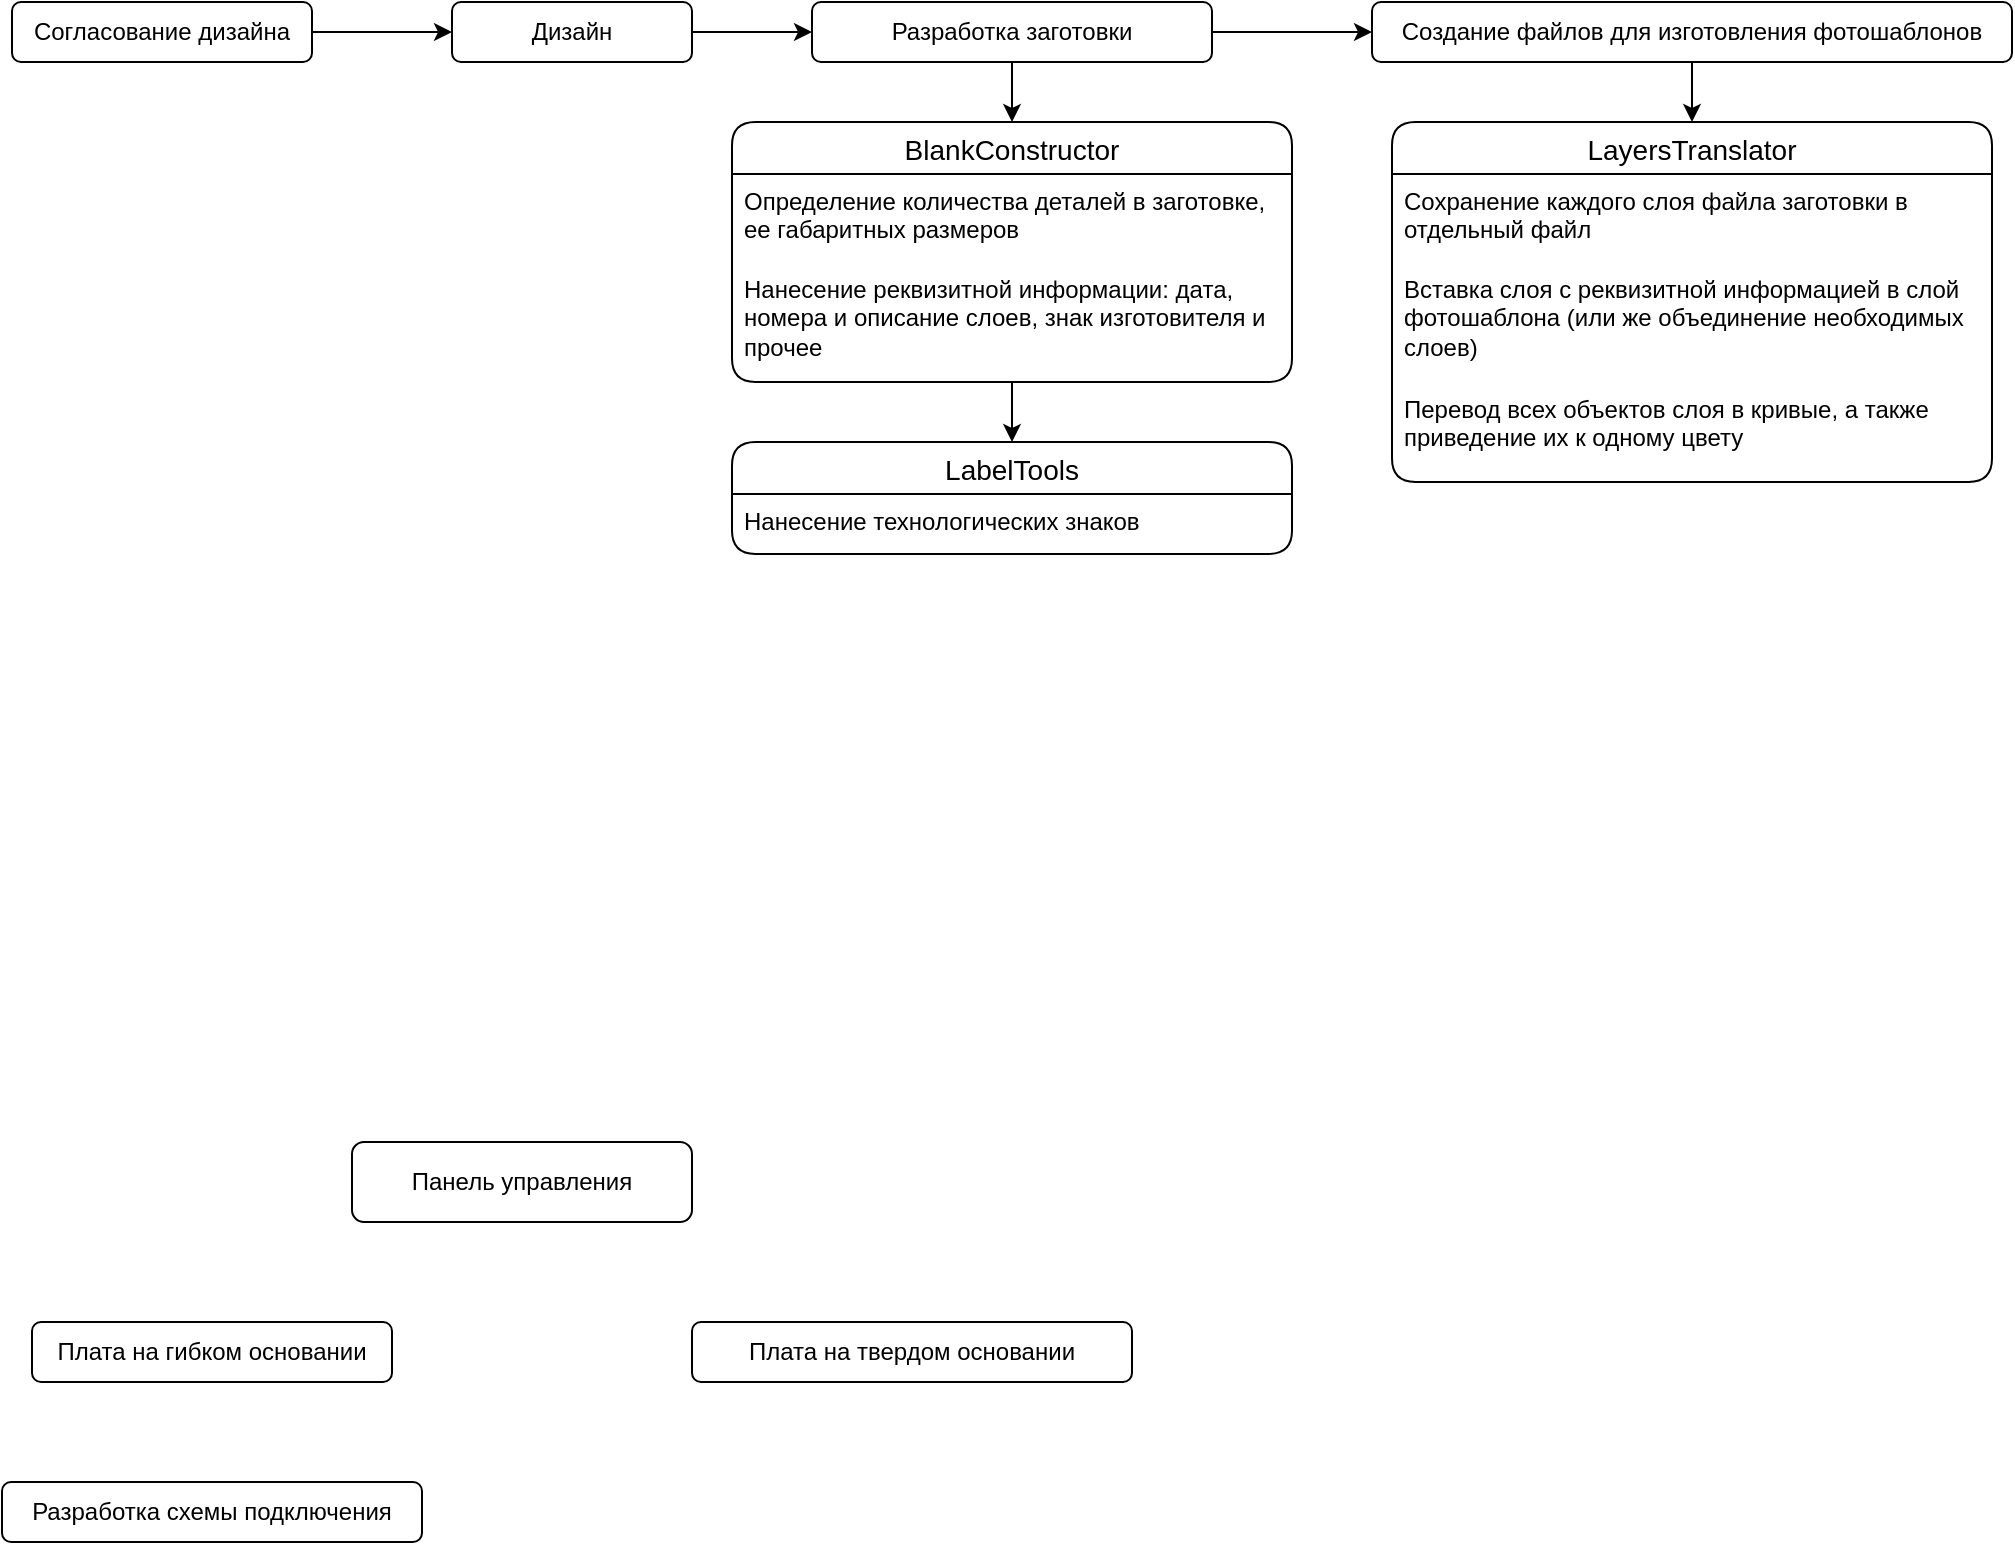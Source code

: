<mxfile version="21.7.5" type="github">
  <diagram name="Страница — 1" id="ZN9Zfw2zkkUrsZfMk1DQ">
    <mxGraphModel dx="1965" dy="452" grid="1" gridSize="10" guides="1" tooltips="1" connect="1" arrows="1" fold="1" page="1" pageScale="1" pageWidth="827" pageHeight="1169" math="0" shadow="0">
      <root>
        <mxCell id="0" />
        <mxCell id="1" parent="0" />
        <mxCell id="oUw8ndJiCr0gR4RyfcJq-4" style="edgeStyle=orthogonalEdgeStyle;rounded=0;orthogonalLoop=1;jettySize=auto;html=1;exitX=1;exitY=0.5;exitDx=0;exitDy=0;entryX=0;entryY=0.5;entryDx=0;entryDy=0;" parent="1" source="oUw8ndJiCr0gR4RyfcJq-1" target="oUw8ndJiCr0gR4RyfcJq-2" edge="1">
          <mxGeometry relative="1" as="geometry" />
        </mxCell>
        <mxCell id="oUw8ndJiCr0gR4RyfcJq-1" value="Согласование дизайна" style="rounded=1;whiteSpace=wrap;html=1;" parent="1" vertex="1">
          <mxGeometry x="-120" y="330" width="150" height="30" as="geometry" />
        </mxCell>
        <mxCell id="oUw8ndJiCr0gR4RyfcJq-7" style="edgeStyle=orthogonalEdgeStyle;rounded=0;orthogonalLoop=1;jettySize=auto;html=1;exitX=1;exitY=0.5;exitDx=0;exitDy=0;" parent="1" source="oUw8ndJiCr0gR4RyfcJq-2" target="oUw8ndJiCr0gR4RyfcJq-6" edge="1">
          <mxGeometry relative="1" as="geometry" />
        </mxCell>
        <mxCell id="oUw8ndJiCr0gR4RyfcJq-2" value="Дизайн" style="rounded=1;whiteSpace=wrap;html=1;" parent="1" vertex="1">
          <mxGeometry x="100" y="330" width="120" height="30" as="geometry" />
        </mxCell>
        <mxCell id="oUw8ndJiCr0gR4RyfcJq-9" style="edgeStyle=orthogonalEdgeStyle;rounded=0;orthogonalLoop=1;jettySize=auto;html=1;exitX=1;exitY=0.5;exitDx=0;exitDy=0;entryX=0;entryY=0.5;entryDx=0;entryDy=0;" parent="1" source="oUw8ndJiCr0gR4RyfcJq-6" target="oUw8ndJiCr0gR4RyfcJq-8" edge="1">
          <mxGeometry relative="1" as="geometry" />
        </mxCell>
        <mxCell id="oUw8ndJiCr0gR4RyfcJq-46" style="edgeStyle=orthogonalEdgeStyle;rounded=0;orthogonalLoop=1;jettySize=auto;html=1;exitX=0.5;exitY=1;exitDx=0;exitDy=0;entryX=0.5;entryY=0;entryDx=0;entryDy=0;" parent="1" source="oUw8ndJiCr0gR4RyfcJq-6" target="oUw8ndJiCr0gR4RyfcJq-33" edge="1">
          <mxGeometry relative="1" as="geometry" />
        </mxCell>
        <mxCell id="oUw8ndJiCr0gR4RyfcJq-6" value="Разработка заготовки" style="rounded=1;whiteSpace=wrap;html=1;" parent="1" vertex="1">
          <mxGeometry x="280" y="330" width="200" height="30" as="geometry" />
        </mxCell>
        <mxCell id="oUw8ndJiCr0gR4RyfcJq-50" style="edgeStyle=orthogonalEdgeStyle;rounded=0;orthogonalLoop=1;jettySize=auto;html=1;exitX=0.5;exitY=1;exitDx=0;exitDy=0;entryX=0.5;entryY=0;entryDx=0;entryDy=0;" parent="1" source="oUw8ndJiCr0gR4RyfcJq-8" target="oUw8ndJiCr0gR4RyfcJq-47" edge="1">
          <mxGeometry relative="1" as="geometry" />
        </mxCell>
        <mxCell id="oUw8ndJiCr0gR4RyfcJq-8" value="Создание файлов для изготовления фотошаблонов" style="rounded=1;whiteSpace=wrap;html=1;" parent="1" vertex="1">
          <mxGeometry x="560" y="330" width="320" height="30" as="geometry" />
        </mxCell>
        <mxCell id="oUw8ndJiCr0gR4RyfcJq-43" style="edgeStyle=orthogonalEdgeStyle;rounded=0;orthogonalLoop=1;jettySize=auto;html=1;exitX=0.5;exitY=1;exitDx=0;exitDy=0;entryX=0.5;entryY=0;entryDx=0;entryDy=0;" parent="1" source="oUw8ndJiCr0gR4RyfcJq-33" target="oUw8ndJiCr0gR4RyfcJq-39" edge="1">
          <mxGeometry relative="1" as="geometry" />
        </mxCell>
        <mxCell id="oUw8ndJiCr0gR4RyfcJq-33" value="BlankConstructor" style="swimlane;fontStyle=0;childLayout=stackLayout;horizontal=1;startSize=26;horizontalStack=0;resizeParent=1;resizeParentMax=0;resizeLast=0;collapsible=1;marginBottom=0;align=center;fontSize=14;rounded=1;" parent="1" vertex="1">
          <mxGeometry x="240" y="390" width="280" height="130" as="geometry">
            <mxRectangle x="250" y="400" width="60" height="30" as="alternateBounds" />
          </mxGeometry>
        </mxCell>
        <mxCell id="oUw8ndJiCr0gR4RyfcJq-34" value="Определение количества деталей в заготовке, ее габаритных размеров" style="text;strokeColor=none;fillColor=none;spacingLeft=4;spacingRight=4;overflow=hidden;rotatable=0;points=[[0,0.5],[1,0.5]];portConstraint=eastwest;fontSize=12;whiteSpace=wrap;html=1;" parent="oUw8ndJiCr0gR4RyfcJq-33" vertex="1">
          <mxGeometry y="26" width="280" height="44" as="geometry" />
        </mxCell>
        <mxCell id="oUw8ndJiCr0gR4RyfcJq-35" value="Нанесение реквизитной информации: дата, номера и описание слоев, знак изготовителя и прочее" style="text;strokeColor=none;fillColor=none;spacingLeft=4;spacingRight=4;overflow=hidden;rotatable=0;points=[[0,0.5],[1,0.5]];portConstraint=eastwest;fontSize=12;whiteSpace=wrap;html=1;" parent="oUw8ndJiCr0gR4RyfcJq-33" vertex="1">
          <mxGeometry y="70" width="280" height="60" as="geometry" />
        </mxCell>
        <mxCell id="oUw8ndJiCr0gR4RyfcJq-39" value="LabelTools" style="swimlane;fontStyle=0;childLayout=stackLayout;horizontal=1;startSize=26;horizontalStack=0;resizeParent=1;resizeParentMax=0;resizeLast=0;collapsible=1;marginBottom=0;align=center;fontSize=14;rounded=1;" parent="1" vertex="1">
          <mxGeometry x="240" y="550" width="280" height="56" as="geometry" />
        </mxCell>
        <mxCell id="oUw8ndJiCr0gR4RyfcJq-40" value="Нанесение технологических знаков" style="text;strokeColor=none;fillColor=none;spacingLeft=4;spacingRight=4;overflow=hidden;rotatable=0;points=[[0,0.5],[1,0.5]];portConstraint=eastwest;fontSize=12;whiteSpace=wrap;html=1;rounded=1;" parent="oUw8ndJiCr0gR4RyfcJq-39" vertex="1">
          <mxGeometry y="26" width="280" height="30" as="geometry" />
        </mxCell>
        <mxCell id="oUw8ndJiCr0gR4RyfcJq-47" value="LayersTranslator" style="swimlane;fontStyle=0;childLayout=stackLayout;horizontal=1;startSize=26;horizontalStack=0;resizeParent=1;resizeParentMax=0;resizeLast=0;collapsible=1;marginBottom=0;align=center;fontSize=14;rounded=1;" parent="1" vertex="1">
          <mxGeometry x="570" y="390" width="300" height="180" as="geometry">
            <mxRectangle x="250" y="400" width="60" height="30" as="alternateBounds" />
          </mxGeometry>
        </mxCell>
        <mxCell id="oUw8ndJiCr0gR4RyfcJq-48" value="&lt;div&gt;Сохранение каждого слоя файла заготовки в отдельный файл&lt;/div&gt;&lt;div&gt;&lt;br&gt;&lt;/div&gt;" style="text;strokeColor=none;fillColor=none;spacingLeft=4;spacingRight=4;overflow=hidden;rotatable=0;points=[[0,0.5],[1,0.5]];portConstraint=eastwest;fontSize=12;whiteSpace=wrap;html=1;" parent="oUw8ndJiCr0gR4RyfcJq-47" vertex="1">
          <mxGeometry y="26" width="300" height="44" as="geometry" />
        </mxCell>
        <mxCell id="oUw8ndJiCr0gR4RyfcJq-51" value="Вставка слоя с реквизитной информацией в слой фотошаблона (или же объединение необходимых слоев)" style="text;strokeColor=none;fillColor=none;spacingLeft=4;spacingRight=4;overflow=hidden;rotatable=0;points=[[0,0.5],[1,0.5]];portConstraint=eastwest;fontSize=12;whiteSpace=wrap;html=1;" parent="oUw8ndJiCr0gR4RyfcJq-47" vertex="1">
          <mxGeometry y="70" width="300" height="60" as="geometry" />
        </mxCell>
        <mxCell id="oUw8ndJiCr0gR4RyfcJq-49" value="Перевод всех объектов слоя в кривые, а также приведение их к одному цвету" style="text;strokeColor=none;fillColor=none;spacingLeft=4;spacingRight=4;overflow=hidden;rotatable=0;points=[[0,0.5],[1,0.5]];portConstraint=eastwest;fontSize=12;whiteSpace=wrap;html=1;" parent="oUw8ndJiCr0gR4RyfcJq-47" vertex="1">
          <mxGeometry y="130" width="300" height="50" as="geometry" />
        </mxCell>
        <mxCell id="-6XvMk_8ps-RJlKdcPIL-1" value="Панель управления" style="rounded=1;whiteSpace=wrap;html=1;" vertex="1" parent="1">
          <mxGeometry x="50" y="900" width="170" height="40" as="geometry" />
        </mxCell>
        <mxCell id="-6XvMk_8ps-RJlKdcPIL-2" value="Плата на гибком основании" style="rounded=1;whiteSpace=wrap;html=1;" vertex="1" parent="1">
          <mxGeometry x="-110" y="990" width="180" height="30" as="geometry" />
        </mxCell>
        <mxCell id="-6XvMk_8ps-RJlKdcPIL-3" value="Плата на твердом основании" style="rounded=1;whiteSpace=wrap;html=1;" vertex="1" parent="1">
          <mxGeometry x="220" y="990" width="220" height="30" as="geometry" />
        </mxCell>
        <mxCell id="-6XvMk_8ps-RJlKdcPIL-4" value="Разработка схемы подключения" style="rounded=1;whiteSpace=wrap;html=1;" vertex="1" parent="1">
          <mxGeometry x="-125" y="1070" width="210" height="30" as="geometry" />
        </mxCell>
      </root>
    </mxGraphModel>
  </diagram>
</mxfile>
